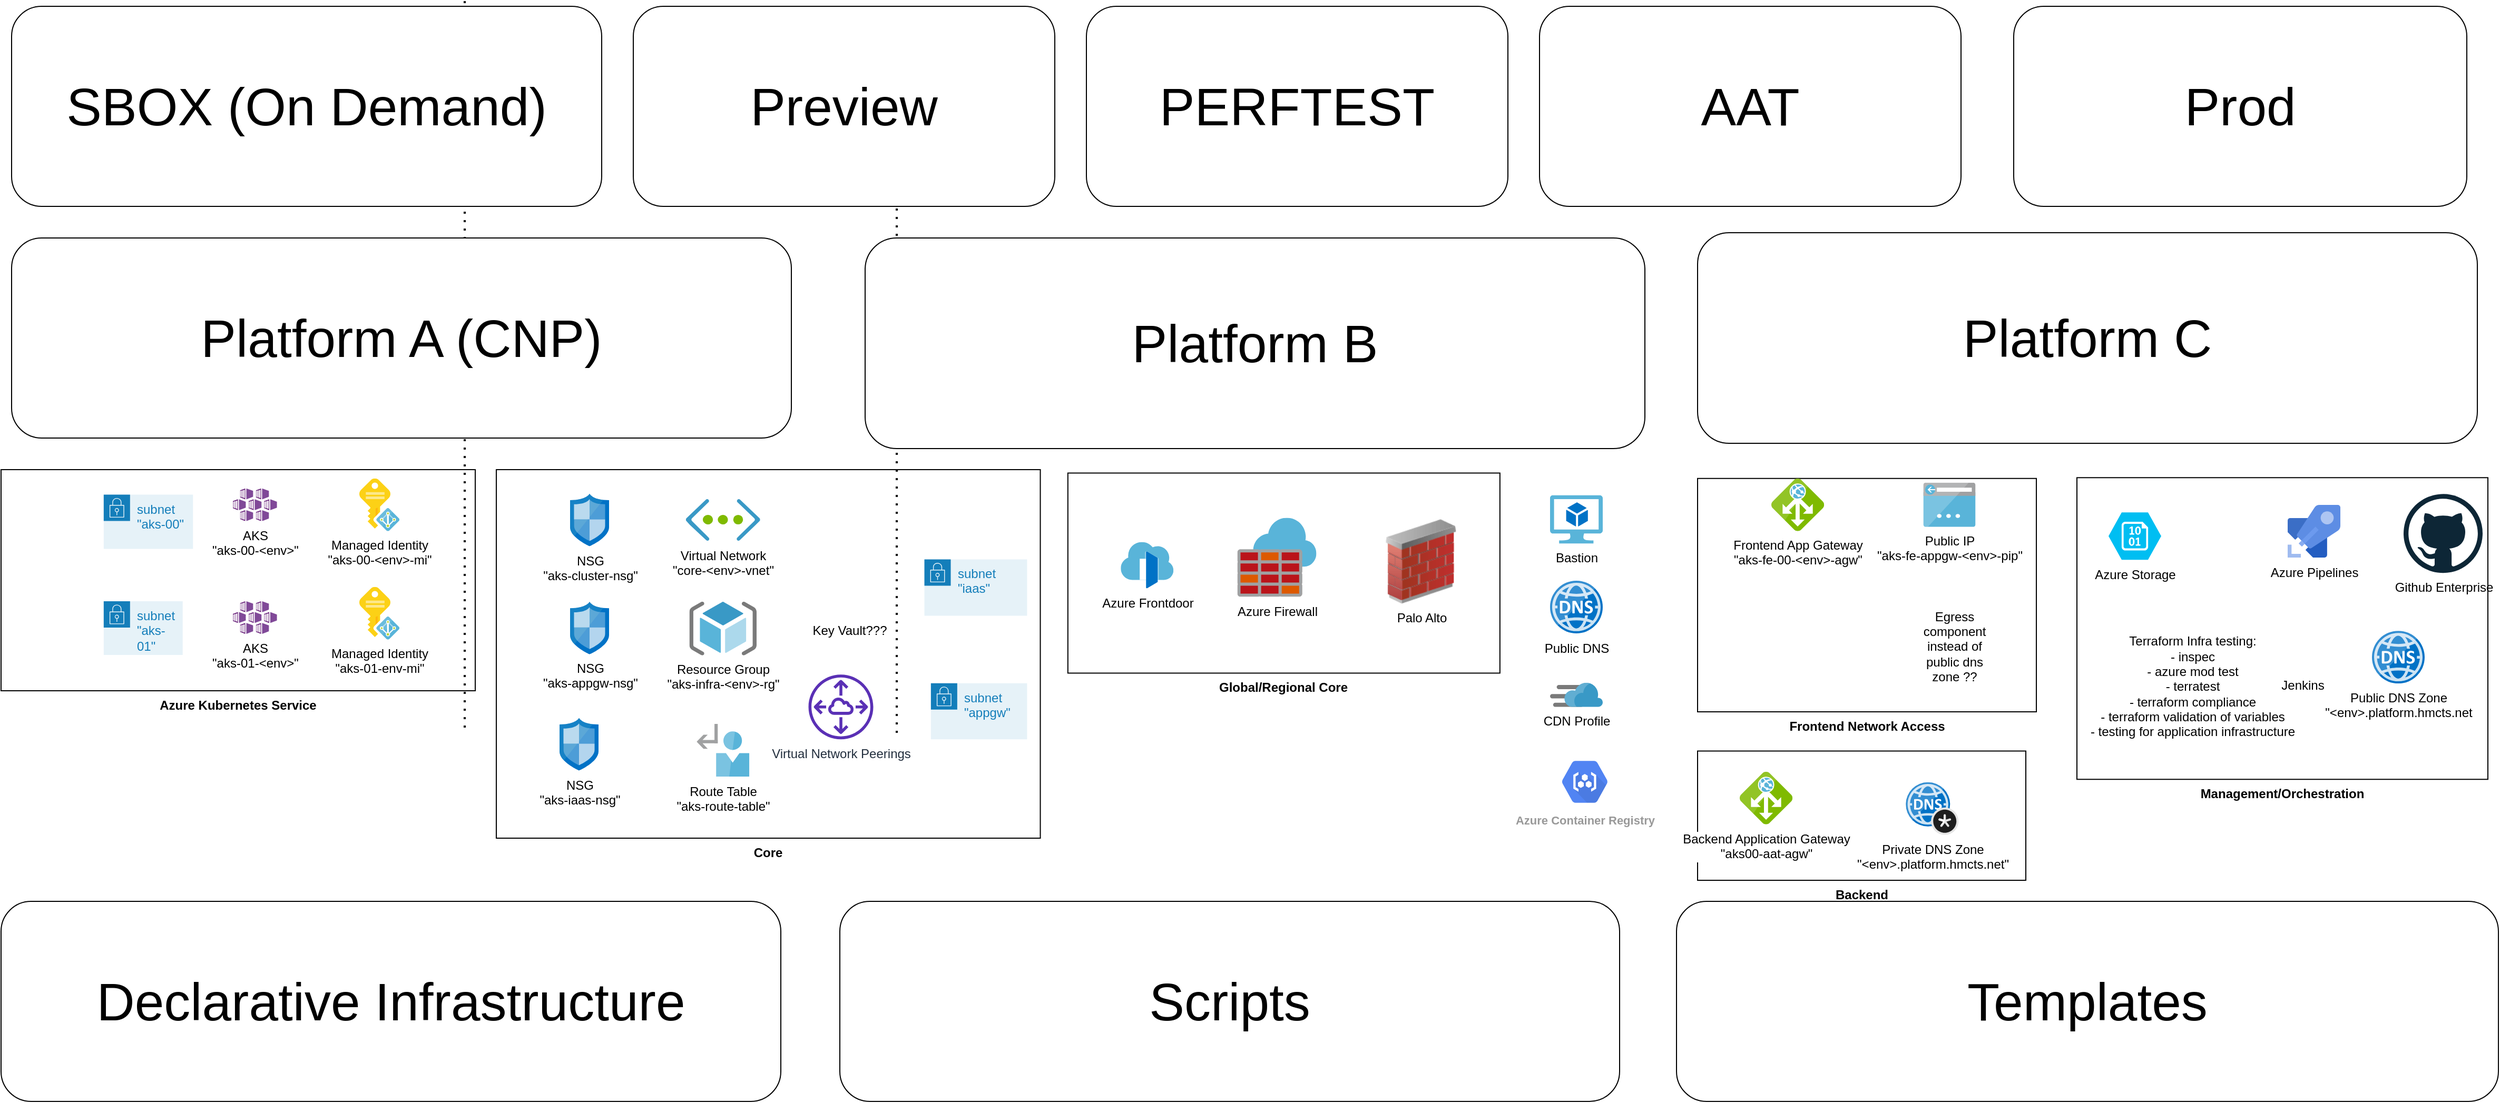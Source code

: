 <mxfile version="13.9.7" type="device"><diagram id="Ht1M8jgEwFfnCIfOTk4-" name="Page-1"><mxGraphModel dx="2037" dy="977" grid="1" gridSize="10" guides="1" tooltips="1" connect="1" arrows="1" fold="1" page="1" pageScale="1" pageWidth="1169" pageHeight="827" math="0" shadow="0"><root><mxCell id="0"/><mxCell id="1" parent="0"/><mxCell id="q0Nr0UApzR_G378WUA1a-2" value="Backend &lt;br&gt;Network Access" style="rounded=0;whiteSpace=wrap;html=1;direction=east;labelPosition=center;verticalLabelPosition=bottom;align=center;verticalAlign=top;fontStyle=1" vertex="1" parent="1"><mxGeometry x="1650" y="727.24" width="311.5" height="122.76" as="geometry"/></mxCell><mxCell id="dzg-vBtgRfbUb7GHAAN7-91" value="Global/Regional Core" style="rounded=0;whiteSpace=wrap;html=1;direction=east;labelPosition=center;verticalLabelPosition=bottom;align=center;verticalAlign=top;fontStyle=1" parent="1" vertex="1"><mxGeometry x="1052.42" y="463.24" width="410" height="190" as="geometry"/></mxCell><mxCell id="dzg-vBtgRfbUb7GHAAN7-1" value="Core" style="rounded=0;whiteSpace=wrap;html=1;direction=east;labelPosition=center;verticalLabelPosition=bottom;align=center;verticalAlign=top;fontStyle=1" parent="1" vertex="1"><mxGeometry x="510" y="460" width="516.26" height="350" as="geometry"/></mxCell><mxCell id="dzg-vBtgRfbUb7GHAAN7-39" value="Azure Kubernetes Service" style="rounded=0;whiteSpace=wrap;html=1;direction=east;labelPosition=center;verticalLabelPosition=bottom;align=center;verticalAlign=top;fontStyle=1" parent="1" vertex="1"><mxGeometry x="40" y="460" width="450" height="210" as="geometry"/></mxCell><mxCell id="dzg-vBtgRfbUb7GHAAN7-64" value="subnet&lt;br&gt;&quot;iaas&quot;" style="points=[[0,0],[0.25,0],[0.5,0],[0.75,0],[1,0],[1,0.25],[1,0.5],[1,0.75],[1,1],[0.75,1],[0.5,1],[0.25,1],[0,1],[0,0.75],[0,0.5],[0,0.25]];outlineConnect=0;gradientColor=none;html=1;whiteSpace=wrap;fontSize=12;fontStyle=0;shape=mxgraph.aws4.group;grIcon=mxgraph.aws4.group_security_group;grStroke=0;strokeColor=#147EBA;fillColor=#E6F2F8;verticalAlign=top;align=left;spacingLeft=30;fontColor=#147EBA;dashed=0;" parent="1" vertex="1"><mxGeometry x="916.26" y="545.26" width="97.47" height="53.5" as="geometry"/></mxCell><mxCell id="dzg-vBtgRfbUb7GHAAN7-75" value="Frontend Network Access" style="rounded=0;whiteSpace=wrap;html=1;direction=east;labelPosition=center;verticalLabelPosition=bottom;align=center;verticalAlign=top;fontStyle=1" parent="1" vertex="1"><mxGeometry x="1650" y="468.38" width="321.5" height="221.62" as="geometry"/></mxCell><mxCell id="dzg-vBtgRfbUb7GHAAN7-7" value="subnet&lt;br&gt;&quot;aks-00&quot;" style="points=[[0,0],[0.25,0],[0.5,0],[0.75,0],[1,0],[1,0.25],[1,0.5],[1,0.75],[1,1],[0.75,1],[0.5,1],[0.25,1],[0,1],[0,0.75],[0,0.5],[0,0.25]];outlineConnect=0;gradientColor=none;html=1;whiteSpace=wrap;fontSize=12;fontStyle=0;shape=mxgraph.aws4.group;grIcon=mxgraph.aws4.group_security_group;grStroke=0;strokeColor=#147EBA;fillColor=#E6F2F8;verticalAlign=top;align=left;spacingLeft=30;fontColor=#147EBA;dashed=0;" parent="1" vertex="1"><mxGeometry x="137.42" y="483.75" width="84.75" height="51.5" as="geometry"/></mxCell><mxCell id="dzg-vBtgRfbUb7GHAAN7-50" value="subnet&lt;br&gt;&quot;aks-01&quot;" style="points=[[0,0],[0.25,0],[0.5,0],[0.75,0],[1,0],[1,0.25],[1,0.5],[1,0.75],[1,1],[0.75,1],[0.5,1],[0.25,1],[0,1],[0,0.75],[0,0.5],[0,0.25]];outlineConnect=0;gradientColor=none;html=1;whiteSpace=wrap;fontSize=12;fontStyle=0;shape=mxgraph.aws4.group;grIcon=mxgraph.aws4.group_security_group;grStroke=0;strokeColor=#147EBA;fillColor=#E6F2F8;verticalAlign=top;align=left;spacingLeft=30;fontColor=#147EBA;dashed=0;" parent="1" vertex="1"><mxGeometry x="137.42" y="585" width="74.95" height="51" as="geometry"/></mxCell><mxCell id="dzg-vBtgRfbUb7GHAAN7-65" value="subnet&lt;br&gt;&quot;appgw&quot;" style="points=[[0,0],[0.25,0],[0.5,0],[0.75,0],[1,0],[1,0.25],[1,0.5],[1,0.75],[1,1],[0.75,1],[0.5,1],[0.25,1],[0,1],[0,0.75],[0,0.5],[0,0.25]];outlineConnect=0;gradientColor=none;html=1;whiteSpace=wrap;fontSize=12;fontStyle=0;shape=mxgraph.aws4.group;grIcon=mxgraph.aws4.group_security_group;grStroke=0;strokeColor=#147EBA;fillColor=#E6F2F8;verticalAlign=top;align=left;spacingLeft=30;fontColor=#147EBA;dashed=0;" parent="1" vertex="1"><mxGeometry x="922.42" y="662.88" width="91.31" height="53.25" as="geometry"/></mxCell><mxCell id="dzg-vBtgRfbUb7GHAAN7-4" value="Resource Group&lt;br&gt;&quot;aks-infra-&amp;lt;env&amp;gt;-rg&quot;" style="aspect=fixed;html=1;points=[];align=center;image;fontSize=12;image=img/lib/mscae/ResourceGroup.svg;" parent="1" vertex="1"><mxGeometry x="693.25" y="585.38" width="63.75" height="51" as="geometry"/></mxCell><mxCell id="dzg-vBtgRfbUb7GHAAN7-5" value="Virtual Network&lt;br&gt;&quot;core-&amp;lt;env&amp;gt;-vnet&quot;" style="aspect=fixed;html=1;points=[];align=center;image;fontSize=12;image=img/lib/mscae/Virtual_Network.svg;" parent="1" vertex="1"><mxGeometry x="689.85" y="488.01" width="70.54" height="39.5" as="geometry"/></mxCell><mxCell id="dzg-vBtgRfbUb7GHAAN7-6" value="Virtual Network Peerings" style="outlineConnect=0;fontColor=#232F3E;gradientColor=none;fillColor=#5A30B5;strokeColor=none;dashed=0;verticalLabelPosition=bottom;verticalAlign=top;align=center;html=1;fontSize=12;fontStyle=0;aspect=fixed;pointerEvents=1;shape=mxgraph.aws4.peering;" parent="1" vertex="1"><mxGeometry x="806.26" y="654.63" width="61.5" height="61.5" as="geometry"/></mxCell><mxCell id="dzg-vBtgRfbUb7GHAAN7-9" value="Key Vault???" style="shape=image;html=1;verticalAlign=top;verticalLabelPosition=bottom;labelBackgroundColor=#ffffff;imageAspect=0;aspect=fixed;image=https://cdn4.iconfinder.com/data/icons/geosm-e-commerce/48/key-3-128.png" parent="1" vertex="1"><mxGeometry x="802.75" y="513.51" width="85.25" height="85.25" as="geometry"/></mxCell><mxCell id="dzg-vBtgRfbUb7GHAAN7-14" value="Palo Alto" style="image;html=1;image=img/lib/clip_art/networking/Firewall_02_128x128.png" parent="1" vertex="1"><mxGeometry x="1347.62" y="507.24" width="80" height="80" as="geometry"/></mxCell><mxCell id="dzg-vBtgRfbUb7GHAAN7-17" value="Management/Orchestration" style="rounded=0;whiteSpace=wrap;html=1;direction=east;labelPosition=center;verticalLabelPosition=bottom;align=center;verticalAlign=top;fontStyle=1" parent="1" vertex="1"><mxGeometry x="2010" y="467.63" width="390" height="286.5" as="geometry"/></mxCell><mxCell id="dzg-vBtgRfbUb7GHAAN7-20" value="Azure Storage" style="verticalLabelPosition=bottom;html=1;verticalAlign=top;align=center;strokeColor=none;fillColor=#00BEF2;shape=mxgraph.azure.storage_blob;" parent="1" vertex="1"><mxGeometry x="2040" y="500.63" width="50" height="45" as="geometry"/></mxCell><mxCell id="dzg-vBtgRfbUb7GHAAN7-22" value="Azure Pipelines" style="aspect=fixed;html=1;points=[];align=center;image;fontSize=12;image=img/lib/mscae/Azure_Pipelines&#9;.svg;" parent="1" vertex="1"><mxGeometry x="2210" y="493.51" width="50" height="50" as="geometry"/></mxCell><mxCell id="dzg-vBtgRfbUb7GHAAN7-23" value="Jenkins" style="shape=image;html=1;verticalAlign=top;verticalLabelPosition=bottom;labelBackgroundColor=#ffffff;imageAspect=0;aspect=fixed;image=https://cdn4.iconfinder.com/data/icons/logos-brands-5/24/jenkins-128.png" parent="1" vertex="1"><mxGeometry x="2190" y="583.88" width="67" height="67" as="geometry"/></mxCell><mxCell id="dzg-vBtgRfbUb7GHAAN7-24" value="Azure Firewall" style="aspect=fixed;html=1;points=[];align=center;image;fontSize=12;image=img/lib/mscae/Azure_Firewall.svg;" parent="1" vertex="1"><mxGeometry x="1213.25" y="505.74" width="75" height="75" as="geometry"/></mxCell><mxCell id="dzg-vBtgRfbUb7GHAAN7-25" value="Private DNS Zone&lt;br&gt;&quot;&amp;lt;env&amp;gt;.platform.hmcts.net&quot;" style="aspect=fixed;html=1;points=[];align=center;image;fontSize=12;image=img/lib/mscae/DNS_Private_Zones.svg;" parent="1" vertex="1"><mxGeometry x="1847.62" y="756.86" width="50" height="50" as="geometry"/></mxCell><mxCell id="dzg-vBtgRfbUb7GHAAN7-26" value="Public DNS" style="aspect=fixed;html=1;points=[];align=center;image;fontSize=12;image=img/lib/mscae/DNS.svg;" parent="1" vertex="1"><mxGeometry x="1510.0" y="565.5" width="50" height="50" as="geometry"/></mxCell><mxCell id="dzg-vBtgRfbUb7GHAAN7-29" value="Bastion&lt;br&gt;" style="aspect=fixed;html=1;points=[];align=center;image;fontSize=12;image=img/lib/mscae/Virtual_Machine_2.svg;" parent="1" vertex="1"><mxGeometry x="1510" y="484.26" width="50" height="46" as="geometry"/></mxCell><mxCell id="dzg-vBtgRfbUb7GHAAN7-30" value="Managed Identity&lt;br&gt;&quot;aks-00-&amp;lt;env&amp;gt;-mi&quot;" style="aspect=fixed;html=1;points=[];align=center;image;fontSize=12;image=img/lib/mscae/Managed_Identities.svg;" parent="1" vertex="1"><mxGeometry x="380" y="468.38" width="38" height="50" as="geometry"/></mxCell><mxCell id="dzg-vBtgRfbUb7GHAAN7-31" value="" style="endArrow=none;dashed=1;html=1;dashPattern=1 3;strokeWidth=2;" parent="1" edge="1"><mxGeometry width="50" height="50" relative="1" as="geometry"><mxPoint x="480" y="705" as="sourcePoint"/><mxPoint x="480" y="15" as="targetPoint"/></mxGeometry></mxCell><mxCell id="dzg-vBtgRfbUb7GHAAN7-33" value="" style="endArrow=none;dashed=1;html=1;dashPattern=1 3;strokeWidth=2;" parent="1" edge="1"><mxGeometry width="50" height="50" relative="1" as="geometry"><mxPoint x="890" y="710" as="sourcePoint"/><mxPoint x="890" y="20" as="targetPoint"/></mxGeometry></mxCell><mxCell id="dzg-vBtgRfbUb7GHAAN7-35" value="Github Enterprise" style="dashed=0;outlineConnect=0;html=1;align=center;labelPosition=center;verticalLabelPosition=bottom;verticalAlign=top;shape=mxgraph.weblogos.github" parent="1" vertex="1"><mxGeometry x="2320" y="483.13" width="75" height="75" as="geometry"/></mxCell><mxCell id="dzg-vBtgRfbUb7GHAAN7-38" value="Azure Container Registry" style="html=1;fillColor=#5184F3;strokeColor=none;verticalAlign=top;labelPosition=center;verticalLabelPosition=bottom;align=center;spacingTop=-6;fontSize=11;fontStyle=1;fontColor=#999999;shape=mxgraph.gcp2.hexIcon;prIcon=container_registry" parent="1" vertex="1"><mxGeometry x="1510" y="727.24" width="66" height="58.5" as="geometry"/></mxCell><mxCell id="dzg-vBtgRfbUb7GHAAN7-46" value="Azure Frontdoor" style="aspect=fixed;html=1;points=[];align=center;image;fontSize=12;image=img/lib/mscae/Front_Doors.svg;" parent="1" vertex="1"><mxGeometry x="1102.62" y="528.74" width="50" height="44" as="geometry"/></mxCell><mxCell id="dzg-vBtgRfbUb7GHAAN7-47" value="CDN Profile" style="aspect=fixed;html=1;points=[];align=center;image;fontSize=12;image=img/lib/mscae/Content_Delivery_Network.svg;" parent="1" vertex="1"><mxGeometry x="1510" y="662.38" width="50" height="23" as="geometry"/></mxCell><mxCell id="dzg-vBtgRfbUb7GHAAN7-48" value="Frontend App Gateway&lt;br&gt;&quot;aks-fe-00-&amp;lt;env&amp;gt;-agw&quot;" style="aspect=fixed;html=1;points=[];align=center;image;fontSize=12;image=img/lib/mscae/Application_Gateway.svg;" parent="1" vertex="1"><mxGeometry x="1720" y="468.38" width="50" height="50" as="geometry"/></mxCell><mxCell id="dzg-vBtgRfbUb7GHAAN7-49" value="Backend Application Gateway&lt;br&gt;&quot;aks00-aat-agw&quot;" style="aspect=fixed;html=1;points=[];align=center;image;fontSize=12;image=img/lib/mscae/Application_Gateway.svg;" parent="1" vertex="1"><mxGeometry x="1690" y="746.85" width="50" height="50" as="geometry"/></mxCell><mxCell id="dzg-vBtgRfbUb7GHAAN7-51" value="AKS&lt;br&gt;&quot;aks-01-&amp;lt;env&amp;gt;&quot;" style="aspect=fixed;html=1;points=[];align=center;image;fontSize=12;image=img/lib/mscae/Kubernetes_Services.svg;" parent="1" vertex="1"><mxGeometry x="260" y="585" width="41.89" height="31" as="geometry"/></mxCell><mxCell id="dzg-vBtgRfbUb7GHAAN7-52" value="Managed Identity&lt;br&gt;&quot;aks-01-env-mi&quot;" style="aspect=fixed;html=1;points=[];align=center;image;fontSize=12;image=img/lib/mscae/Managed_Identities.svg;" parent="1" vertex="1"><mxGeometry x="380" y="571.38" width="38" height="50" as="geometry"/></mxCell><mxCell id="dzg-vBtgRfbUb7GHAAN7-55" value="Public IP&lt;br&gt;&quot;aks-fe-appgw-&amp;lt;env&amp;gt;-pip&quot;" style="aspect=fixed;html=1;points=[];align=center;image;fontSize=12;image=img/lib/mscae/App_Service_IPAddress.svg;" parent="1" vertex="1"><mxGeometry x="1864" y="472.38" width="50" height="42" as="geometry"/></mxCell><mxCell id="dzg-vBtgRfbUb7GHAAN7-56" value="AKS&lt;br&gt;&quot;aks-00-&amp;lt;env&amp;gt;&quot;" style="aspect=fixed;html=1;points=[];align=center;image;fontSize=12;image=img/lib/mscae/Kubernetes_Services.svg;" parent="1" vertex="1"><mxGeometry x="260" y="477.88" width="41.89" height="31" as="geometry"/></mxCell><mxCell id="dzg-vBtgRfbUb7GHAAN7-59" value="NSG&lt;br&gt;&quot;aks-cluster-nsg&quot;" style="aspect=fixed;html=1;points=[];align=center;image;fontSize=12;image=img/lib/mscae/Network_Security_Groups_Classic.svg;" parent="1" vertex="1"><mxGeometry x="580" y="482.76" width="37" height="50" as="geometry"/></mxCell><mxCell id="dzg-vBtgRfbUb7GHAAN7-61" value="NSG&lt;br&gt;&quot;aks-iaas-nsg&quot;" style="aspect=fixed;html=1;points=[];align=center;image;fontSize=12;image=img/lib/mscae/Network_Security_Groups_Classic.svg;" parent="1" vertex="1"><mxGeometry x="570" y="695.75" width="37" height="50" as="geometry"/></mxCell><mxCell id="dzg-vBtgRfbUb7GHAAN7-62" value="NSG&lt;br&gt;&quot;aks-appgw-nsg&quot;" style="aspect=fixed;html=1;points=[];align=center;image;fontSize=12;image=img/lib/mscae/Network_Security_Groups_Classic.svg;" parent="1" vertex="1"><mxGeometry x="580.0" y="585.38" width="37" height="50" as="geometry"/></mxCell><mxCell id="dzg-vBtgRfbUb7GHAAN7-78" value="Public DNS Zone&lt;br&gt;&quot;&amp;lt;env&amp;gt;.platform.hmcts.net" style="aspect=fixed;html=1;points=[];align=center;image;fontSize=12;image=img/lib/mscae/DNS.svg;" parent="1" vertex="1"><mxGeometry x="2290" y="613.13" width="50" height="50" as="geometry"/></mxCell><mxCell id="dzg-vBtgRfbUb7GHAAN7-79" value="Egress component instead of public dns zone ??" style="text;html=1;strokeColor=none;fillColor=none;align=center;verticalAlign=middle;whiteSpace=wrap;rounded=0;" parent="1" vertex="1"><mxGeometry x="1874" y="618.38" width="40" height="20" as="geometry"/></mxCell><mxCell id="dzg-vBtgRfbUb7GHAAN7-82" value="Terraform Infra testing:&lt;br&gt;- inspec&lt;br&gt;- azure mod test&lt;br&gt;- terratest&lt;br&gt;- terraform compliance&lt;br&gt;- terraform validation of variables&lt;br&gt;- testing for application infrastructure" style="text;html=1;strokeColor=none;fillColor=none;align=center;verticalAlign=middle;whiteSpace=wrap;rounded=0;" parent="1" vertex="1"><mxGeometry x="2000" y="616.01" width="240" height="100" as="geometry"/></mxCell><mxCell id="dzg-vBtgRfbUb7GHAAN7-94" value="Route Table&lt;br&gt;&quot;aks-route-table&quot;" style="aspect=fixed;html=1;points=[];align=center;image;fontSize=12;image=img/lib/mscae/UserDefinedRoute.svg;" parent="1" vertex="1"><mxGeometry x="700.13" y="701.5" width="50" height="50" as="geometry"/></mxCell><mxCell id="W7CBuMMYbszcWd5UE86Y-9" value="&lt;font style=&quot;font-size: 50px&quot;&gt;Platform A (CNP)&lt;/font&gt;" style="rounded=1;whiteSpace=wrap;html=1;" parent="1" vertex="1"><mxGeometry x="50" y="240" width="740" height="190" as="geometry"/></mxCell><mxCell id="W7CBuMMYbszcWd5UE86Y-11" value="&lt;font style=&quot;font-size: 50px&quot;&gt;Platform B&lt;/font&gt;" style="rounded=1;whiteSpace=wrap;html=1;" parent="1" vertex="1"><mxGeometry x="860" y="240" width="740" height="200" as="geometry"/></mxCell><mxCell id="W7CBuMMYbszcWd5UE86Y-12" value="&lt;font style=&quot;font-size: 50px&quot;&gt;Platform C&lt;/font&gt;" style="rounded=1;whiteSpace=wrap;html=1;" parent="1" vertex="1"><mxGeometry x="1650" y="235" width="740" height="200" as="geometry"/></mxCell><mxCell id="W7CBuMMYbszcWd5UE86Y-14" value="&lt;span style=&quot;font-size: 50px&quot;&gt;SBOX (On Demand)&lt;/span&gt;" style="rounded=1;whiteSpace=wrap;html=1;" parent="1" vertex="1"><mxGeometry x="50" y="20" width="560" height="190" as="geometry"/></mxCell><mxCell id="W7CBuMMYbszcWd5UE86Y-15" value="&lt;span style=&quot;font-size: 50px&quot;&gt;Preview&lt;/span&gt;" style="rounded=1;whiteSpace=wrap;html=1;" parent="1" vertex="1"><mxGeometry x="640" y="20" width="400" height="190" as="geometry"/></mxCell><mxCell id="W7CBuMMYbszcWd5UE86Y-17" value="&lt;span style=&quot;font-size: 50px&quot;&gt;PERFTEST&lt;/span&gt;" style="rounded=1;whiteSpace=wrap;html=1;" parent="1" vertex="1"><mxGeometry x="1070" y="20" width="400" height="190" as="geometry"/></mxCell><mxCell id="W7CBuMMYbszcWd5UE86Y-18" value="&lt;span style=&quot;font-size: 50px&quot;&gt;AAT&lt;/span&gt;" style="rounded=1;whiteSpace=wrap;html=1;" parent="1" vertex="1"><mxGeometry x="1500" y="20" width="400" height="190" as="geometry"/></mxCell><mxCell id="W7CBuMMYbszcWd5UE86Y-19" value="&lt;span style=&quot;font-size: 50px&quot;&gt;Prod&lt;/span&gt;" style="rounded=1;whiteSpace=wrap;html=1;" parent="1" vertex="1"><mxGeometry x="1950" y="20" width="430" height="190" as="geometry"/></mxCell><mxCell id="W7CBuMMYbszcWd5UE86Y-21" value="&lt;span style=&quot;font-size: 50px&quot;&gt;Declarative Infrastructure&lt;/span&gt;" style="rounded=1;whiteSpace=wrap;html=1;" parent="1" vertex="1"><mxGeometry x="40" y="870" width="740" height="190" as="geometry"/></mxCell><mxCell id="W7CBuMMYbszcWd5UE86Y-22" value="&lt;font style=&quot;font-size: 50px&quot;&gt;Scripts&lt;/font&gt;" style="rounded=1;whiteSpace=wrap;html=1;" parent="1" vertex="1"><mxGeometry x="836" y="870" width="740" height="190" as="geometry"/></mxCell><mxCell id="W7CBuMMYbszcWd5UE86Y-23" value="&lt;font style=&quot;font-size: 50px&quot;&gt;Templates&lt;/font&gt;" style="rounded=1;whiteSpace=wrap;html=1;" parent="1" vertex="1"><mxGeometry x="1630" y="870" width="780" height="190" as="geometry"/></mxCell></root></mxGraphModel></diagram></mxfile>